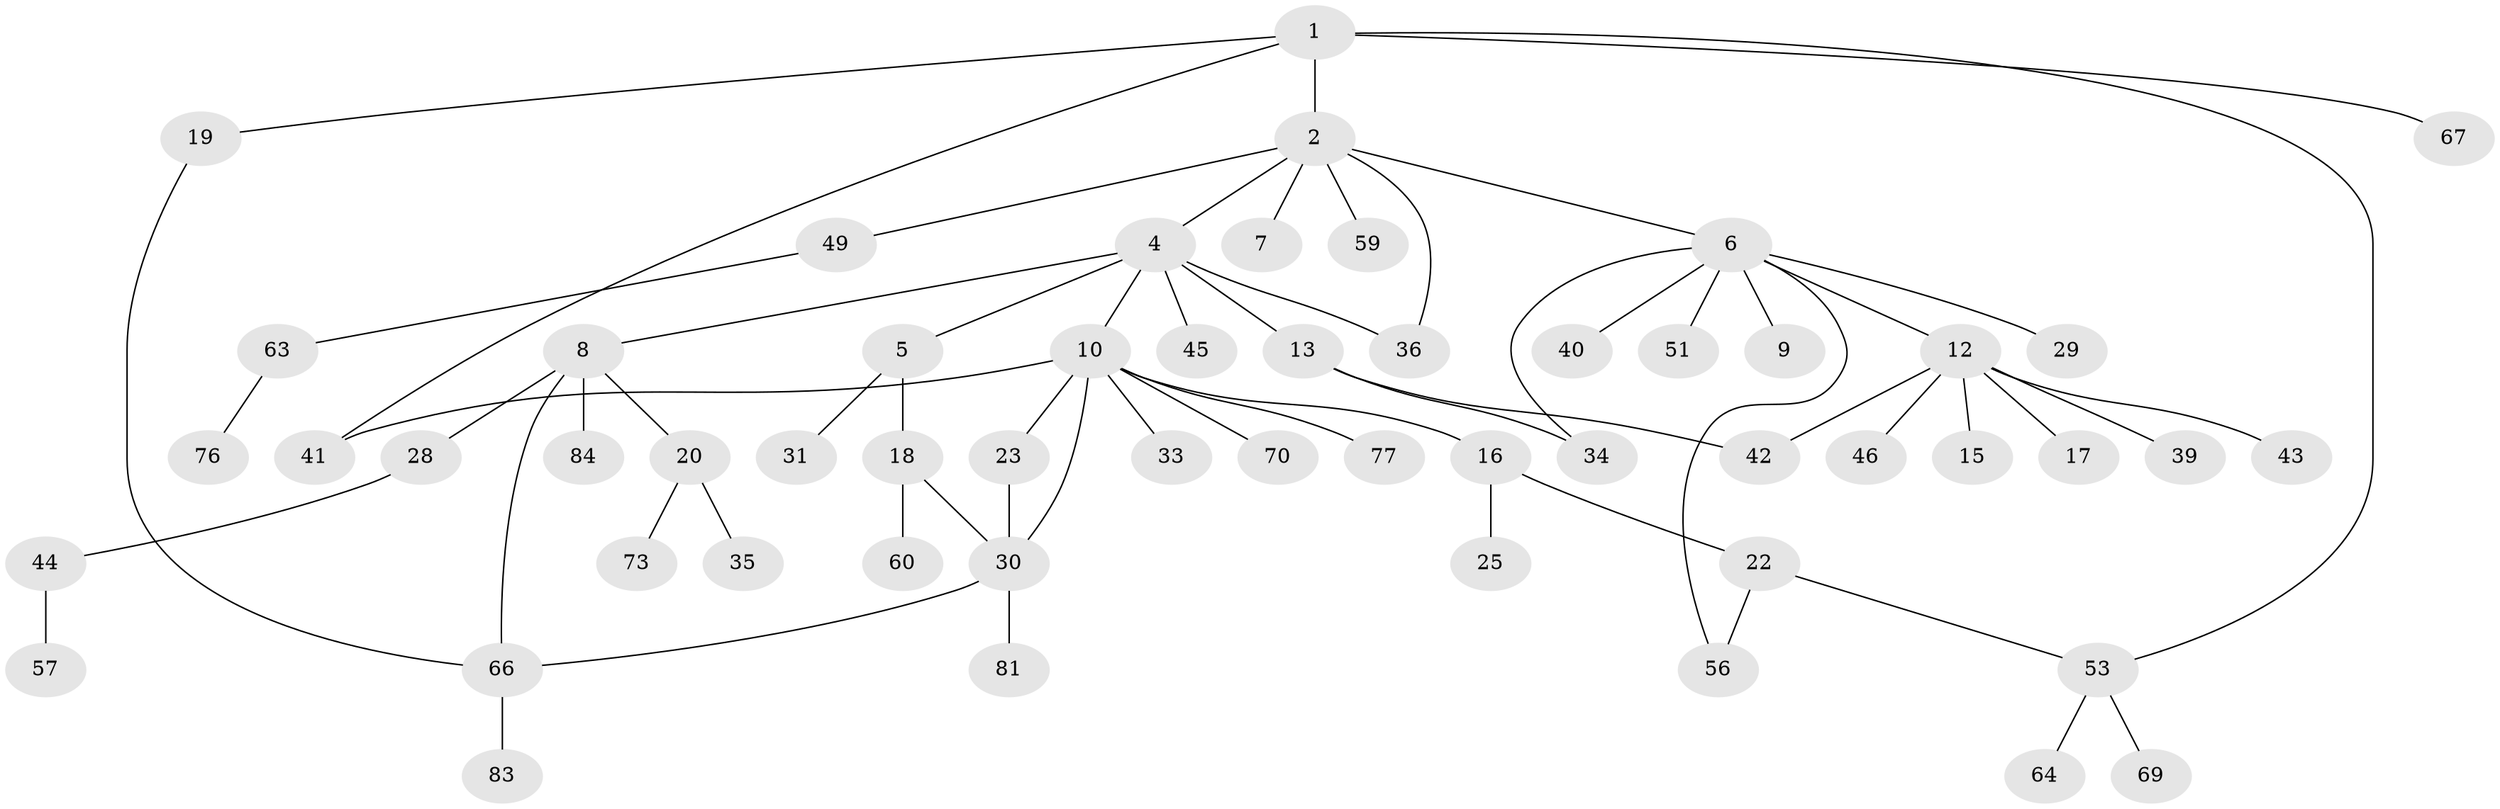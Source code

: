 // Generated by graph-tools (version 1.1) at 2025/23/03/03/25 07:23:32]
// undirected, 55 vertices, 64 edges
graph export_dot {
graph [start="1"]
  node [color=gray90,style=filled];
  1 [super="+21"];
  2 [super="+3"];
  4 [super="+50"];
  5 [super="+38"];
  6 [super="+24"];
  7;
  8 [super="+11"];
  9 [super="+58"];
  10 [super="+26"];
  12 [super="+82"];
  13 [super="+14"];
  15;
  16 [super="+74"];
  17 [super="+68"];
  18 [super="+37"];
  19;
  20 [super="+27"];
  22 [super="+32"];
  23;
  25;
  28 [super="+79"];
  29;
  30 [super="+55"];
  31 [super="+47"];
  33;
  34;
  35 [super="+71"];
  36;
  39;
  40;
  41 [super="+65"];
  42 [super="+61"];
  43 [super="+62"];
  44 [super="+48"];
  45 [super="+72"];
  46;
  49 [super="+52"];
  51;
  53 [super="+54"];
  56;
  57;
  59;
  60;
  63;
  64;
  66 [super="+78"];
  67;
  69 [super="+75"];
  70;
  73;
  76 [super="+80"];
  77;
  81;
  83 [super="+85"];
  84;
  1 -- 2;
  1 -- 19;
  1 -- 41;
  1 -- 67;
  1 -- 53;
  2 -- 49;
  2 -- 59;
  2 -- 4;
  2 -- 36;
  2 -- 6;
  2 -- 7;
  4 -- 5;
  4 -- 8;
  4 -- 10;
  4 -- 13;
  4 -- 36;
  4 -- 45 [weight=2];
  5 -- 18;
  5 -- 31;
  6 -- 9;
  6 -- 12;
  6 -- 29;
  6 -- 51;
  6 -- 40;
  6 -- 56;
  6 -- 34;
  8 -- 20;
  8 -- 84;
  8 -- 66;
  8 -- 28;
  10 -- 16;
  10 -- 23;
  10 -- 33;
  10 -- 70;
  10 -- 77;
  10 -- 30;
  10 -- 41;
  12 -- 15;
  12 -- 17;
  12 -- 39;
  12 -- 42;
  12 -- 43;
  12 -- 46;
  13 -- 34;
  13 -- 42;
  16 -- 22;
  16 -- 25;
  18 -- 60;
  18 -- 30;
  19 -- 66;
  20 -- 35;
  20 -- 73;
  22 -- 53;
  22 -- 56;
  23 -- 30;
  28 -- 44;
  30 -- 66;
  30 -- 81;
  44 -- 57;
  49 -- 63;
  53 -- 64;
  53 -- 69;
  63 -- 76;
  66 -- 83;
}
